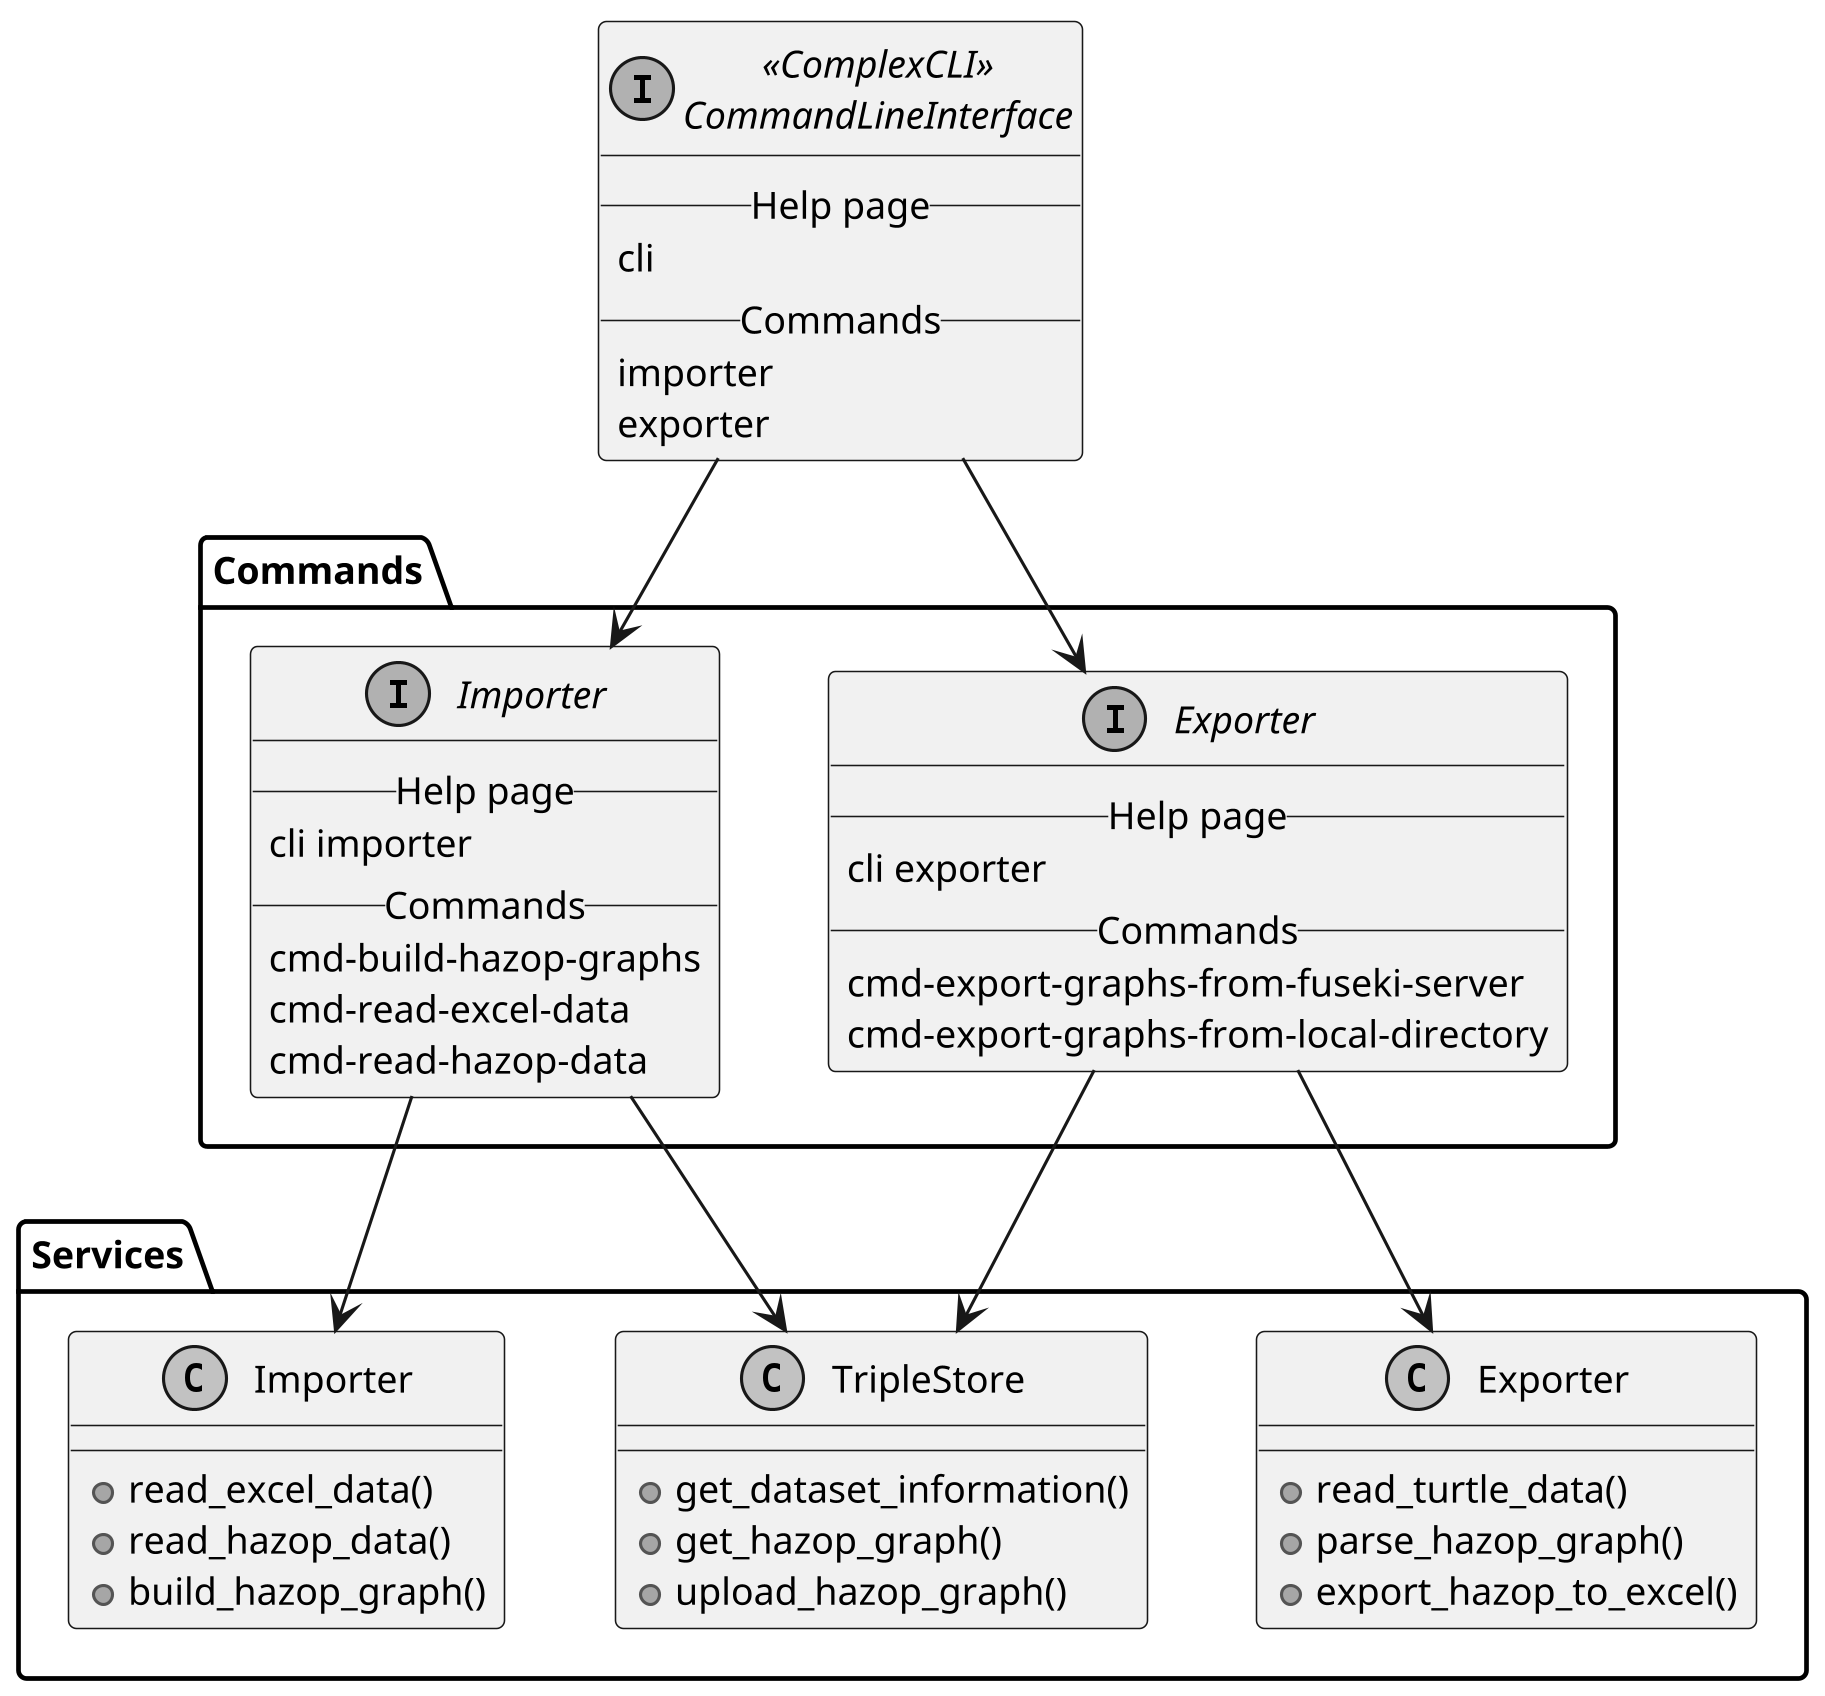 @startuml
skinparam monochrome true
skinparam dpi 300
skinparam defaultFontSize 12

interface CommandLineInterface << ComplexCLI >> {
    __ Help page __
    cli
    __ Commands __
    importer
    exporter
}

namespace Commands {
    interface Exporter {
        __ Help page __
        cli exporter
        __ Commands __
        cmd-export-graphs-from-fuseki-server
        cmd-export-graphs-from-local-directory
    }

    interface Importer {
        __ Help page __
        cli importer
        __ Commands __
        cmd-build-hazop-graphs
        cmd-read-excel-data
        cmd-read-hazop-data
    }
}

namespace Services {
    class Exporter {
        + read_turtle_data()
        + parse_hazop_graph()
        + export_hazop_to_excel()
    }

    class Importer {
        + read_excel_data()
        + read_hazop_data()
        + build_hazop_graph()
    }

    class TripleStore {
        + get_dataset_information()
        + get_hazop_graph()
        + upload_hazop_graph()
    }
}

CommandLineInterface --> Commands.Exporter
CommandLineInterface --> Commands.Importer

Commands.Exporter --> Services.Exporter
Commands.Exporter --> Services.TripleStore

Commands.Importer --> Services.Importer
Commands.Importer --> Services.TripleStore
@enduml